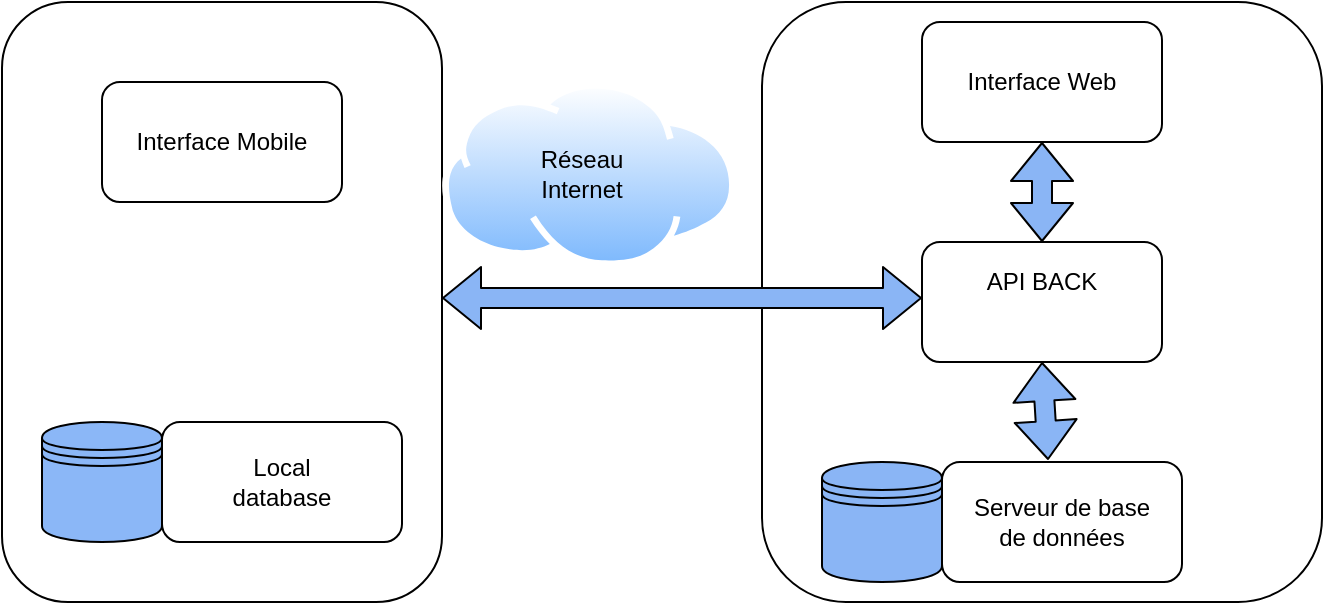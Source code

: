 <mxfile version="22.0.8" type="github">
  <diagram name="Page-1" id="H9A18gkoC2Fcs-PtQ5p-">
    <mxGraphModel dx="744" dy="739" grid="1" gridSize="10" guides="1" tooltips="1" connect="1" arrows="1" fold="1" page="1" pageScale="1" pageWidth="850" pageHeight="1100" background="none" math="0" shadow="0">
      <root>
        <mxCell id="0" />
        <mxCell id="1" parent="0" />
        <mxCell id="Cr8kg0-9z8LWTzDofk2w-1" value="" style="rounded=1;whiteSpace=wrap;html=1;gradientColor=none;" vertex="1" parent="1">
          <mxGeometry x="100" y="230" width="220" height="300" as="geometry" />
        </mxCell>
        <mxCell id="Cr8kg0-9z8LWTzDofk2w-2" value="" style="rounded=1;whiteSpace=wrap;html=1;" vertex="1" parent="1">
          <mxGeometry x="480" y="230" width="280" height="300" as="geometry" />
        </mxCell>
        <mxCell id="Cr8kg0-9z8LWTzDofk2w-3" value="" style="rounded=1;whiteSpace=wrap;html=1;" vertex="1" parent="1">
          <mxGeometry x="560" y="350" width="120" height="60" as="geometry" />
        </mxCell>
        <mxCell id="Cr8kg0-9z8LWTzDofk2w-4" value="API BACK" style="text;html=1;strokeColor=none;fillColor=none;align=center;verticalAlign=middle;whiteSpace=wrap;rounded=1;" vertex="1" parent="1">
          <mxGeometry x="590" y="355" width="60" height="30" as="geometry" />
        </mxCell>
        <mxCell id="Cr8kg0-9z8LWTzDofk2w-5" value="" style="rounded=1;whiteSpace=wrap;html=1;labelBackgroundColor=none;" vertex="1" parent="1">
          <mxGeometry x="180" y="440" width="120" height="60" as="geometry" />
        </mxCell>
        <mxCell id="Cr8kg0-9z8LWTzDofk2w-6" value="Local database" style="text;html=1;strokeColor=none;fillColor=none;align=center;verticalAlign=middle;whiteSpace=wrap;rounded=1;" vertex="1" parent="1">
          <mxGeometry x="210" y="455" width="60" height="30" as="geometry" />
        </mxCell>
        <mxCell id="Cr8kg0-9z8LWTzDofk2w-8" value="" style="rounded=1;whiteSpace=wrap;html=1;" vertex="1" parent="1">
          <mxGeometry x="570" y="460" width="120" height="60" as="geometry" />
        </mxCell>
        <mxCell id="Cr8kg0-9z8LWTzDofk2w-9" value="Serveur de base de données" style="text;html=1;strokeColor=none;fillColor=none;align=center;verticalAlign=middle;whiteSpace=wrap;rounded=1;" vertex="1" parent="1">
          <mxGeometry x="580" y="475" width="100" height="30" as="geometry" />
        </mxCell>
        <mxCell id="Cr8kg0-9z8LWTzDofk2w-10" value="" style="rounded=1;whiteSpace=wrap;html=1;gradientColor=none;" vertex="1" parent="1">
          <mxGeometry x="560" y="240" width="120" height="60" as="geometry" />
        </mxCell>
        <mxCell id="Cr8kg0-9z8LWTzDofk2w-11" value="Interface Web " style="text;html=1;strokeColor=none;fillColor=none;align=center;verticalAlign=middle;whiteSpace=wrap;rounded=1;" vertex="1" parent="1">
          <mxGeometry x="570" y="255" width="100" height="30" as="geometry" />
        </mxCell>
        <mxCell id="Cr8kg0-9z8LWTzDofk2w-12" value="" style="rounded=1;whiteSpace=wrap;html=1;" vertex="1" parent="1">
          <mxGeometry x="150" y="270" width="120" height="60" as="geometry" />
        </mxCell>
        <mxCell id="Cr8kg0-9z8LWTzDofk2w-13" value="Interface Mobile" style="text;html=1;strokeColor=none;fillColor=none;align=center;verticalAlign=middle;whiteSpace=wrap;rounded=1;" vertex="1" parent="1">
          <mxGeometry x="160" y="285" width="100" height="30" as="geometry" />
        </mxCell>
        <mxCell id="Cr8kg0-9z8LWTzDofk2w-16" value="" style="shape=flexArrow;endArrow=classic;startArrow=classic;html=1;rounded=1;fillColor=#8AB5F5;" edge="1" parent="1">
          <mxGeometry width="100" height="100" relative="1" as="geometry">
            <mxPoint x="320" y="378" as="sourcePoint" />
            <mxPoint x="560" y="378" as="targetPoint" />
          </mxGeometry>
        </mxCell>
        <mxCell id="Cr8kg0-9z8LWTzDofk2w-17" value="" style="shape=flexArrow;endArrow=classic;startArrow=classic;html=1;rounded=1;entryX=0.5;entryY=1;entryDx=0;entryDy=0;exitX=0.5;exitY=0;exitDx=0;exitDy=0;fillColor=#8AB5F5;" edge="1" parent="1" source="Cr8kg0-9z8LWTzDofk2w-3" target="Cr8kg0-9z8LWTzDofk2w-10">
          <mxGeometry width="100" height="100" relative="1" as="geometry">
            <mxPoint x="340" y="440" as="sourcePoint" />
            <mxPoint x="440" y="340" as="targetPoint" />
          </mxGeometry>
        </mxCell>
        <mxCell id="Cr8kg0-9z8LWTzDofk2w-18" value="" style="shape=flexArrow;endArrow=classic;startArrow=classic;html=1;rounded=1;entryX=0.5;entryY=1;entryDx=0;entryDy=0;exitX=0.442;exitY=-0.017;exitDx=0;exitDy=0;exitPerimeter=0;fillColor=#8AB5F5;" edge="1" parent="1" source="Cr8kg0-9z8LWTzDofk2w-8" target="Cr8kg0-9z8LWTzDofk2w-3">
          <mxGeometry width="100" height="100" relative="1" as="geometry">
            <mxPoint x="340" y="440" as="sourcePoint" />
            <mxPoint x="440" y="340" as="targetPoint" />
          </mxGeometry>
        </mxCell>
        <mxCell id="Cr8kg0-9z8LWTzDofk2w-23" value="" style="shape=datastore;whiteSpace=wrap;html=1;rounded=1;labelBackgroundColor=none;fillColor=#8AB5F5;" vertex="1" parent="1">
          <mxGeometry x="510" y="460" width="60" height="60" as="geometry" />
        </mxCell>
        <mxCell id="Cr8kg0-9z8LWTzDofk2w-24" value="" style="shape=datastore;whiteSpace=wrap;html=1;rounded=1;fillColor=#8BB7F7;" vertex="1" parent="1">
          <mxGeometry x="120" y="440" width="60" height="60" as="geometry" />
        </mxCell>
        <mxCell id="Cr8kg0-9z8LWTzDofk2w-25" value="" style="image;aspect=fixed;perimeter=ellipsePerimeter;html=1;align=center;shadow=0;dashed=0;spacingTop=3;image=img/lib/active_directory/internet_cloud.svg;rounded=1;" vertex="1" parent="1">
          <mxGeometry x="320" y="270" width="147" height="92.61" as="geometry" />
        </mxCell>
        <mxCell id="Cr8kg0-9z8LWTzDofk2w-26" value="Réseau Internet" style="text;html=1;strokeColor=none;fillColor=none;align=center;verticalAlign=middle;whiteSpace=wrap;rounded=0;" vertex="1" parent="1">
          <mxGeometry x="360" y="301.31" width="60" height="30" as="geometry" />
        </mxCell>
      </root>
    </mxGraphModel>
  </diagram>
</mxfile>
